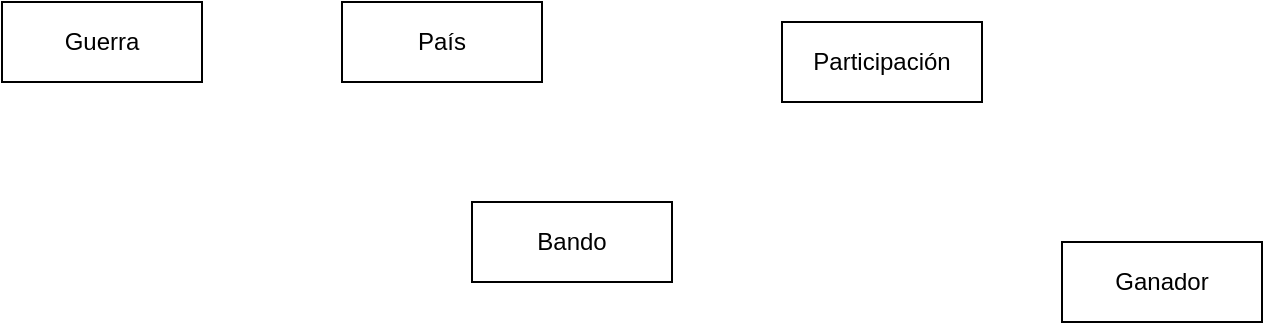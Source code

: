 <mxfile version="22.0.4" type="github">
  <diagram id="R2lEEEUBdFMjLlhIrx00" name="Page-1">
    <mxGraphModel dx="1434" dy="820" grid="1" gridSize="10" guides="1" tooltips="1" connect="1" arrows="1" fold="1" page="1" pageScale="1" pageWidth="850" pageHeight="1100" math="0" shadow="0" extFonts="Permanent Marker^https://fonts.googleapis.com/css?family=Permanent+Marker">
      <root>
        <mxCell id="0" />
        <mxCell id="1" parent="0" />
        <mxCell id="Iet_jWAJXBXSNBwaDiyG-1" value="Guerra" style="whiteSpace=wrap;html=1;align=center;" vertex="1" parent="1">
          <mxGeometry x="90" y="200" width="100" height="40" as="geometry" />
        </mxCell>
        <mxCell id="Iet_jWAJXBXSNBwaDiyG-2" value="País" style="whiteSpace=wrap;html=1;align=center;" vertex="1" parent="1">
          <mxGeometry x="260" y="200" width="100" height="40" as="geometry" />
        </mxCell>
        <mxCell id="Iet_jWAJXBXSNBwaDiyG-3" value="Bando" style="whiteSpace=wrap;html=1;align=center;" vertex="1" parent="1">
          <mxGeometry x="325" y="300" width="100" height="40" as="geometry" />
        </mxCell>
        <mxCell id="Iet_jWAJXBXSNBwaDiyG-4" value="Participación" style="whiteSpace=wrap;html=1;align=center;" vertex="1" parent="1">
          <mxGeometry x="480" y="210" width="100" height="40" as="geometry" />
        </mxCell>
        <mxCell id="Iet_jWAJXBXSNBwaDiyG-5" value="Ganador" style="whiteSpace=wrap;html=1;align=center;" vertex="1" parent="1">
          <mxGeometry x="620" y="320" width="100" height="40" as="geometry" />
        </mxCell>
      </root>
    </mxGraphModel>
  </diagram>
</mxfile>
